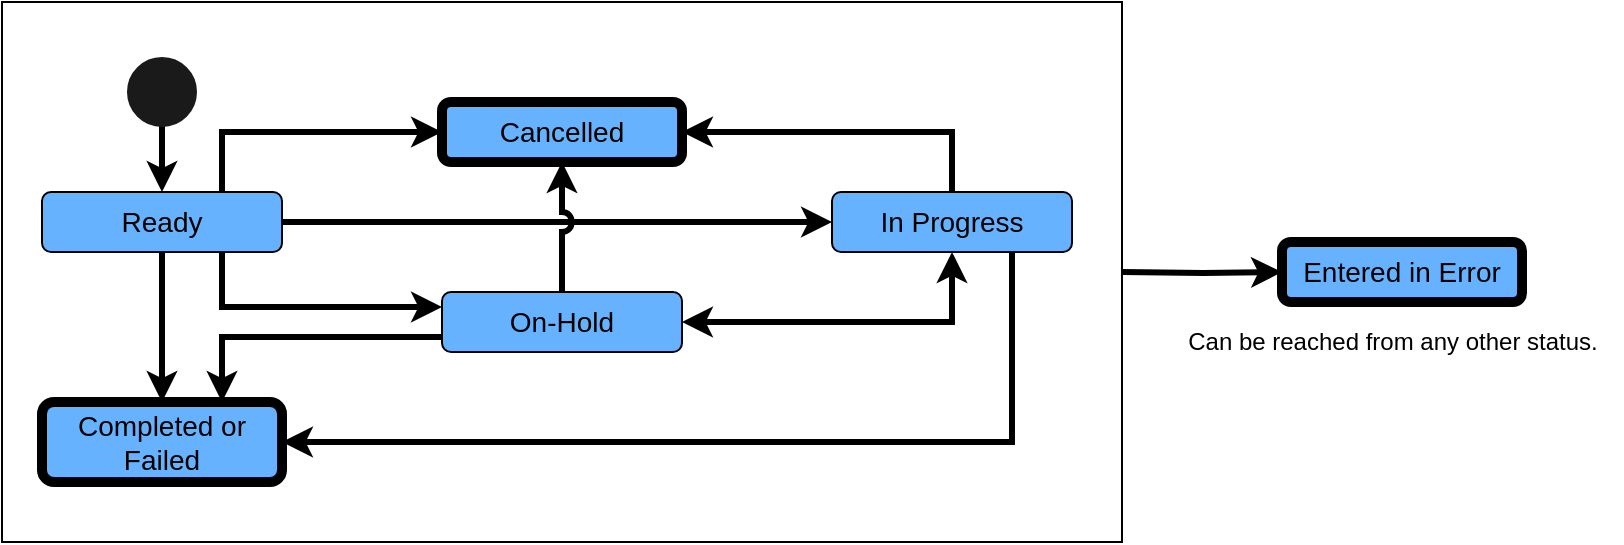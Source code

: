 <mxfile version="21.2.8" type="device">
  <diagram id="VveE3P3fXgZeAthQIM0d" name="Page-1">
    <mxGraphModel dx="1179" dy="769" grid="1" gridSize="10" guides="1" tooltips="1" connect="1" arrows="1" fold="1" page="1" pageScale="1" pageWidth="850" pageHeight="1100" math="0" shadow="0">
      <root>
        <mxCell id="0" />
        <mxCell id="1" parent="0" />
        <mxCell id="ro_id4iyT8DCA1k98sMu-1" value="" style="rounded=0;whiteSpace=wrap;html=1;" parent="1" vertex="1">
          <mxGeometry x="10" y="10" width="560" height="270" as="geometry" />
        </mxCell>
        <mxCell id="dEIIJowMPavv_VetpSU6-32" style="edgeStyle=orthogonalEdgeStyle;rounded=0;jumpStyle=arc;jumpSize=6;orthogonalLoop=1;jettySize=auto;html=1;exitX=1;exitY=0.5;exitDx=0;exitDy=0;fontSize=14;startArrow=classic;startFill=1;entryX=0.5;entryY=0;entryDx=0;entryDy=0;strokeWidth=3;endArrow=none;endFill=0;" parent="1" source="dEIIJowMPavv_VetpSU6-8" target="dEIIJowMPavv_VetpSU6-10" edge="1">
          <mxGeometry relative="1" as="geometry">
            <mxPoint x="480" y="85" as="targetPoint" />
          </mxGeometry>
        </mxCell>
        <mxCell id="dEIIJowMPavv_VetpSU6-8" value="&lt;font style=&quot;font-size: 14px;&quot;&gt;Cancelled&lt;/font&gt;" style="rounded=1;whiteSpace=wrap;html=1;fillColor=#66B2FF;strokeWidth=5;" parent="1" vertex="1">
          <mxGeometry x="230" y="60" width="120" height="30" as="geometry" />
        </mxCell>
        <mxCell id="dEIIJowMPavv_VetpSU6-24" style="edgeStyle=orthogonalEdgeStyle;rounded=0;orthogonalLoop=1;jettySize=auto;html=1;exitX=0.5;exitY=1;exitDx=0;exitDy=0;entryX=0.5;entryY=0;entryDx=0;entryDy=0;fontSize=14;strokeWidth=3;" parent="1" source="dEIIJowMPavv_VetpSU6-9" target="dEIIJowMPavv_VetpSU6-19" edge="1">
          <mxGeometry relative="1" as="geometry" />
        </mxCell>
        <mxCell id="dEIIJowMPavv_VetpSU6-39" style="edgeStyle=orthogonalEdgeStyle;rounded=0;jumpStyle=arc;jumpSize=6;orthogonalLoop=1;jettySize=auto;html=1;exitX=0.75;exitY=0;exitDx=0;exitDy=0;fontSize=14;startArrow=none;startFill=0;entryX=0;entryY=0.5;entryDx=0;entryDy=0;strokeWidth=3;" parent="1" source="dEIIJowMPavv_VetpSU6-9" target="dEIIJowMPavv_VetpSU6-8" edge="1">
          <mxGeometry relative="1" as="geometry">
            <mxPoint x="120" y="80" as="targetPoint" />
          </mxGeometry>
        </mxCell>
        <mxCell id="dEIIJowMPavv_VetpSU6-40" style="edgeStyle=orthogonalEdgeStyle;rounded=0;jumpStyle=arc;jumpSize=6;orthogonalLoop=1;jettySize=auto;html=1;exitX=1;exitY=0.5;exitDx=0;exitDy=0;entryX=0;entryY=0.5;entryDx=0;entryDy=0;fontSize=14;startArrow=none;startFill=0;strokeWidth=3;" parent="1" source="dEIIJowMPavv_VetpSU6-9" target="dEIIJowMPavv_VetpSU6-10" edge="1">
          <mxGeometry relative="1" as="geometry" />
        </mxCell>
        <mxCell id="dEIIJowMPavv_VetpSU6-43" style="edgeStyle=orthogonalEdgeStyle;rounded=0;jumpStyle=arc;jumpSize=6;orthogonalLoop=1;jettySize=auto;html=1;exitX=0.75;exitY=1;exitDx=0;exitDy=0;fontSize=14;startArrow=none;startFill=0;strokeWidth=3;entryX=0;entryY=0.25;entryDx=0;entryDy=0;" parent="1" source="dEIIJowMPavv_VetpSU6-9" target="dEIIJowMPavv_VetpSU6-11" edge="1">
          <mxGeometry relative="1" as="geometry">
            <mxPoint x="130" y="170" as="targetPoint" />
          </mxGeometry>
        </mxCell>
        <mxCell id="dEIIJowMPavv_VetpSU6-9" value="&lt;span style=&quot;font-size: 14px;&quot;&gt;Ready&lt;/span&gt;" style="rounded=1;whiteSpace=wrap;html=1;fillColor=#66B2FF;" parent="1" vertex="1">
          <mxGeometry x="30" y="105" width="120" height="30" as="geometry" />
        </mxCell>
        <mxCell id="dEIIJowMPavv_VetpSU6-36" style="edgeStyle=orthogonalEdgeStyle;rounded=0;jumpStyle=arc;jumpSize=6;orthogonalLoop=1;jettySize=auto;html=1;exitX=0.75;exitY=1;exitDx=0;exitDy=0;fontSize=14;startArrow=none;startFill=0;entryX=1;entryY=0.5;entryDx=0;entryDy=0;strokeWidth=3;" parent="1" source="dEIIJowMPavv_VetpSU6-10" target="dEIIJowMPavv_VetpSU6-19" edge="1">
          <mxGeometry relative="1" as="geometry">
            <mxPoint x="515" y="210" as="targetPoint" />
          </mxGeometry>
        </mxCell>
        <mxCell id="dEIIJowMPavv_VetpSU6-10" value="&lt;span style=&quot;font-size: 14px;&quot;&gt;In Progress&lt;/span&gt;" style="rounded=1;whiteSpace=wrap;html=1;fillColor=#66B2FF;" parent="1" vertex="1">
          <mxGeometry x="425" y="105" width="120" height="30" as="geometry" />
        </mxCell>
        <mxCell id="dEIIJowMPavv_VetpSU6-29" style="edgeStyle=orthogonalEdgeStyle;rounded=0;orthogonalLoop=1;jettySize=auto;html=1;exitX=0.5;exitY=0;exitDx=0;exitDy=0;entryX=0.5;entryY=1;entryDx=0;entryDy=0;fontSize=14;jumpStyle=arc;strokeWidth=3;" parent="1" source="dEIIJowMPavv_VetpSU6-11" target="dEIIJowMPavv_VetpSU6-8" edge="1">
          <mxGeometry relative="1" as="geometry" />
        </mxCell>
        <mxCell id="dEIIJowMPavv_VetpSU6-37" style="edgeStyle=orthogonalEdgeStyle;rounded=0;jumpStyle=arc;jumpSize=6;orthogonalLoop=1;jettySize=auto;html=1;exitX=1;exitY=0.5;exitDx=0;exitDy=0;fontSize=14;startArrow=classic;startFill=1;strokeWidth=3;" parent="1" source="dEIIJowMPavv_VetpSU6-11" target="dEIIJowMPavv_VetpSU6-10" edge="1">
          <mxGeometry relative="1" as="geometry">
            <mxPoint x="470" y="170" as="targetPoint" />
          </mxGeometry>
        </mxCell>
        <mxCell id="dEIIJowMPavv_VetpSU6-42" style="edgeStyle=orthogonalEdgeStyle;rounded=0;jumpStyle=arc;jumpSize=6;orthogonalLoop=1;jettySize=auto;html=1;exitX=0;exitY=0.75;exitDx=0;exitDy=0;fontSize=14;startArrow=none;startFill=0;entryX=0.75;entryY=0;entryDx=0;entryDy=0;strokeWidth=3;" parent="1" source="dEIIJowMPavv_VetpSU6-11" target="dEIIJowMPavv_VetpSU6-19" edge="1">
          <mxGeometry relative="1" as="geometry">
            <mxPoint x="120" y="200" as="targetPoint" />
          </mxGeometry>
        </mxCell>
        <mxCell id="dEIIJowMPavv_VetpSU6-11" value="&lt;span style=&quot;font-size: 14px;&quot;&gt;On-Hold&lt;/span&gt;" style="rounded=1;whiteSpace=wrap;html=1;fillColor=#66B2FF;" parent="1" vertex="1">
          <mxGeometry x="230" y="155" width="120" height="30" as="geometry" />
        </mxCell>
        <mxCell id="dEIIJowMPavv_VetpSU6-25" style="edgeStyle=orthogonalEdgeStyle;rounded=0;orthogonalLoop=1;jettySize=auto;html=1;exitX=1;exitY=0.5;exitDx=0;exitDy=0;entryX=0;entryY=0.5;entryDx=0;entryDy=0;fontSize=14;strokeWidth=3;" parent="1" edge="1">
          <mxGeometry relative="1" as="geometry">
            <mxPoint x="150" y="130" as="sourcePoint" />
          </mxGeometry>
        </mxCell>
        <mxCell id="dEIIJowMPavv_VetpSU6-19" value="&lt;span style=&quot;font-size: 14px;&quot;&gt;Completed or Failed&lt;/span&gt;" style="rounded=1;whiteSpace=wrap;html=1;fillColor=#66B2FF;strokeWidth=5;" parent="1" vertex="1">
          <mxGeometry x="30" y="210" width="120" height="40" as="geometry" />
        </mxCell>
        <mxCell id="dEIIJowMPavv_VetpSU6-48" style="edgeStyle=orthogonalEdgeStyle;rounded=0;jumpStyle=arc;jumpSize=6;orthogonalLoop=1;jettySize=auto;html=1;entryX=0.5;entryY=0;entryDx=0;entryDy=0;fontSize=14;startArrow=none;startFill=0;strokeWidth=3;" parent="1" source="dEIIJowMPavv_VetpSU6-47" target="dEIIJowMPavv_VetpSU6-9" edge="1">
          <mxGeometry relative="1" as="geometry" />
        </mxCell>
        <mxCell id="dEIIJowMPavv_VetpSU6-47" value="" style="ellipse;whiteSpace=wrap;html=1;aspect=fixed;fontSize=14;strokeWidth=5;fillColor=#1A1A1A;strokeColor=#1A1A1A;" parent="1" vertex="1">
          <mxGeometry x="75" y="40" width="30" height="30" as="geometry" />
        </mxCell>
        <mxCell id="wARIJW9o2EJ9l0ZOjfeG-1" value="&lt;font style=&quot;font-size: 14px;&quot;&gt;Entered in Error&lt;/font&gt;" style="rounded=1;whiteSpace=wrap;html=1;fillColor=#66B2FF;strokeWidth=5;" vertex="1" parent="1">
          <mxGeometry x="650" y="130" width="120" height="30" as="geometry" />
        </mxCell>
        <mxCell id="wARIJW9o2EJ9l0ZOjfeG-2" style="edgeStyle=orthogonalEdgeStyle;rounded=0;orthogonalLoop=1;jettySize=auto;html=1;exitX=1;exitY=0.5;exitDx=0;exitDy=0;entryX=0;entryY=0.5;entryDx=0;entryDy=0;fontSize=14;strokeWidth=3;" edge="1" parent="1" target="wARIJW9o2EJ9l0ZOjfeG-1">
          <mxGeometry relative="1" as="geometry">
            <mxPoint x="570" y="145" as="sourcePoint" />
          </mxGeometry>
        </mxCell>
        <mxCell id="wARIJW9o2EJ9l0ZOjfeG-3" value="Can be reached from any other status." style="text;html=1;align=center;verticalAlign=middle;resizable=0;points=[];autosize=1;strokeColor=none;fillColor=none;" vertex="1" parent="1">
          <mxGeometry x="590" y="165" width="230" height="30" as="geometry" />
        </mxCell>
      </root>
    </mxGraphModel>
  </diagram>
</mxfile>
